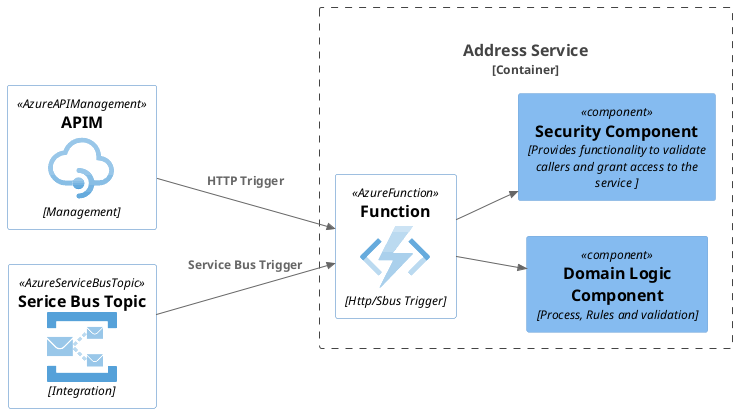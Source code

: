 @startuml System
!include <C4/C4_Component>
!include <azure/AzureCommon>
!include <azure/Compute/AzureFunction>
!include <azure/Web/AzureAPIManagement>
!include <azure/Integration/AzureServiceBusTopic>

LAYOUT_LEFT_RIGHT()

AddElementTag("microService", $shape=EightSidedShape(), $fontColor="white", $legendText="micro service\neight sided")
AddElementTag("storage", $shape=RoundedBoxShape(), $fontColor="white")


AzureAPIManagement(apim, "APIM", "Management")
AzureServiceBusTopic(sbus, "Serice Bus Topic", "Integration")
Container_Boundary(app, "Address Service", "Allows users to read address information", $tags = "microService") {
    AzureFunction(aFunc, "Function", "Http/Sbus Trigger")
    Component(compDom, "Domain Logic Component", "Process, Rules and validation")
    Component(compSec, "Security Component", "Provides functionality to validate callers and grant access to the service ")

}
Rel(apim, aFunc, "HTTP Trigger") 
Rel(sbus, aFunc, "Service Bus Trigger")

Rel(aFunc, compDom, "")
Rel(aFunc, compSec, "")

@enduml
